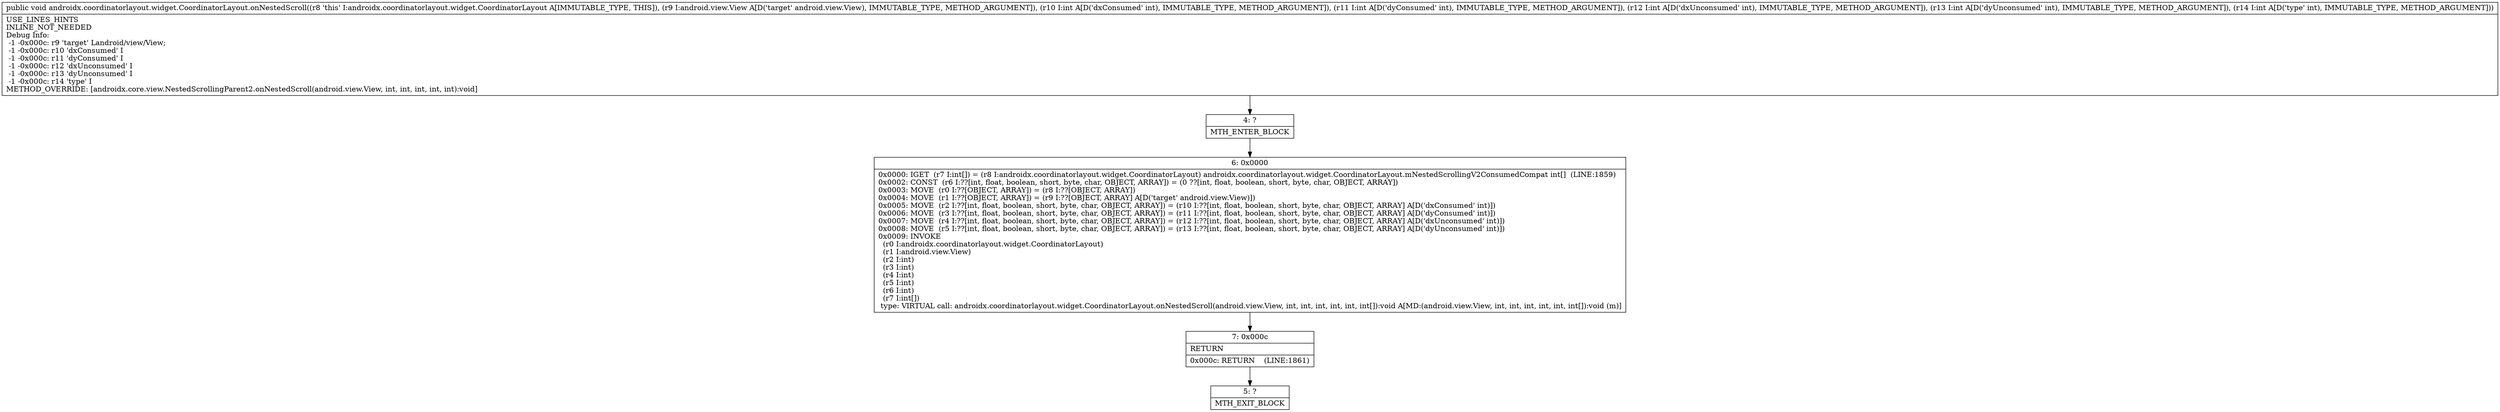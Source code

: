 digraph "CFG forandroidx.coordinatorlayout.widget.CoordinatorLayout.onNestedScroll(Landroid\/view\/View;IIIII)V" {
Node_4 [shape=record,label="{4\:\ ?|MTH_ENTER_BLOCK\l}"];
Node_6 [shape=record,label="{6\:\ 0x0000|0x0000: IGET  (r7 I:int[]) = (r8 I:androidx.coordinatorlayout.widget.CoordinatorLayout) androidx.coordinatorlayout.widget.CoordinatorLayout.mNestedScrollingV2ConsumedCompat int[]  (LINE:1859)\l0x0002: CONST  (r6 I:??[int, float, boolean, short, byte, char, OBJECT, ARRAY]) = (0 ??[int, float, boolean, short, byte, char, OBJECT, ARRAY]) \l0x0003: MOVE  (r0 I:??[OBJECT, ARRAY]) = (r8 I:??[OBJECT, ARRAY]) \l0x0004: MOVE  (r1 I:??[OBJECT, ARRAY]) = (r9 I:??[OBJECT, ARRAY] A[D('target' android.view.View)]) \l0x0005: MOVE  (r2 I:??[int, float, boolean, short, byte, char, OBJECT, ARRAY]) = (r10 I:??[int, float, boolean, short, byte, char, OBJECT, ARRAY] A[D('dxConsumed' int)]) \l0x0006: MOVE  (r3 I:??[int, float, boolean, short, byte, char, OBJECT, ARRAY]) = (r11 I:??[int, float, boolean, short, byte, char, OBJECT, ARRAY] A[D('dyConsumed' int)]) \l0x0007: MOVE  (r4 I:??[int, float, boolean, short, byte, char, OBJECT, ARRAY]) = (r12 I:??[int, float, boolean, short, byte, char, OBJECT, ARRAY] A[D('dxUnconsumed' int)]) \l0x0008: MOVE  (r5 I:??[int, float, boolean, short, byte, char, OBJECT, ARRAY]) = (r13 I:??[int, float, boolean, short, byte, char, OBJECT, ARRAY] A[D('dyUnconsumed' int)]) \l0x0009: INVOKE  \l  (r0 I:androidx.coordinatorlayout.widget.CoordinatorLayout)\l  (r1 I:android.view.View)\l  (r2 I:int)\l  (r3 I:int)\l  (r4 I:int)\l  (r5 I:int)\l  (r6 I:int)\l  (r7 I:int[])\l type: VIRTUAL call: androidx.coordinatorlayout.widget.CoordinatorLayout.onNestedScroll(android.view.View, int, int, int, int, int, int[]):void A[MD:(android.view.View, int, int, int, int, int, int[]):void (m)]\l}"];
Node_7 [shape=record,label="{7\:\ 0x000c|RETURN\l|0x000c: RETURN    (LINE:1861)\l}"];
Node_5 [shape=record,label="{5\:\ ?|MTH_EXIT_BLOCK\l}"];
MethodNode[shape=record,label="{public void androidx.coordinatorlayout.widget.CoordinatorLayout.onNestedScroll((r8 'this' I:androidx.coordinatorlayout.widget.CoordinatorLayout A[IMMUTABLE_TYPE, THIS]), (r9 I:android.view.View A[D('target' android.view.View), IMMUTABLE_TYPE, METHOD_ARGUMENT]), (r10 I:int A[D('dxConsumed' int), IMMUTABLE_TYPE, METHOD_ARGUMENT]), (r11 I:int A[D('dyConsumed' int), IMMUTABLE_TYPE, METHOD_ARGUMENT]), (r12 I:int A[D('dxUnconsumed' int), IMMUTABLE_TYPE, METHOD_ARGUMENT]), (r13 I:int A[D('dyUnconsumed' int), IMMUTABLE_TYPE, METHOD_ARGUMENT]), (r14 I:int A[D('type' int), IMMUTABLE_TYPE, METHOD_ARGUMENT]))  | USE_LINES_HINTS\lINLINE_NOT_NEEDED\lDebug Info:\l  \-1 \-0x000c: r9 'target' Landroid\/view\/View;\l  \-1 \-0x000c: r10 'dxConsumed' I\l  \-1 \-0x000c: r11 'dyConsumed' I\l  \-1 \-0x000c: r12 'dxUnconsumed' I\l  \-1 \-0x000c: r13 'dyUnconsumed' I\l  \-1 \-0x000c: r14 'type' I\lMETHOD_OVERRIDE: [androidx.core.view.NestedScrollingParent2.onNestedScroll(android.view.View, int, int, int, int, int):void]\l}"];
MethodNode -> Node_4;Node_4 -> Node_6;
Node_6 -> Node_7;
Node_7 -> Node_5;
}

